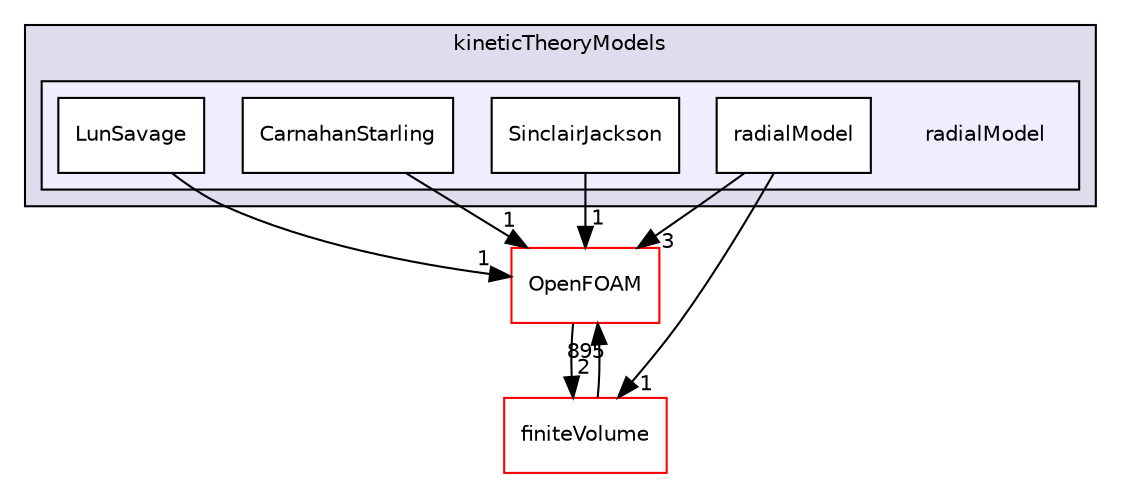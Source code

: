 digraph "src/phaseSystemModels/reactingEulerFoam/reactingTwoPhaseEulerFoam/twoPhaseCompressibleTurbulenceModels/kineticTheoryModels/radialModel" {
  bgcolor=transparent;
  compound=true
  node [ fontsize="10", fontname="Helvetica"];
  edge [ labelfontsize="10", labelfontname="Helvetica"];
  subgraph clusterdir_b59ca26c062c0c174b35a1414a45772a {
    graph [ bgcolor="#ddddee", pencolor="black", label="kineticTheoryModels" fontname="Helvetica", fontsize="10", URL="dir_b59ca26c062c0c174b35a1414a45772a.html"]
  subgraph clusterdir_1f29486de58aea5e758e9cf61bb2656f {
    graph [ bgcolor="#eeeeff", pencolor="black", label="" URL="dir_1f29486de58aea5e758e9cf61bb2656f.html"];
    dir_1f29486de58aea5e758e9cf61bb2656f [shape=plaintext label="radialModel"];
    dir_7ff716f043c2717b8ac34f161f94d4be [shape=box label="CarnahanStarling" color="black" fillcolor="white" style="filled" URL="dir_7ff716f043c2717b8ac34f161f94d4be.html"];
    dir_49ae00d4b68a4197b4ed079e9416abb6 [shape=box label="LunSavage" color="black" fillcolor="white" style="filled" URL="dir_49ae00d4b68a4197b4ed079e9416abb6.html"];
    dir_68556c1f148cac0a3c4e9de366bd21ee [shape=box label="radialModel" color="black" fillcolor="white" style="filled" URL="dir_68556c1f148cac0a3c4e9de366bd21ee.html"];
    dir_7bedefbb8d68c46c23352da3368a933b [shape=box label="SinclairJackson" color="black" fillcolor="white" style="filled" URL="dir_7bedefbb8d68c46c23352da3368a933b.html"];
  }
  }
  dir_9bd15774b555cf7259a6fa18f99fe99b [shape=box label="finiteVolume" color="red" URL="dir_9bd15774b555cf7259a6fa18f99fe99b.html"];
  dir_c5473ff19b20e6ec4dfe5c310b3778a8 [shape=box label="OpenFOAM" color="red" URL="dir_c5473ff19b20e6ec4dfe5c310b3778a8.html"];
  dir_9bd15774b555cf7259a6fa18f99fe99b->dir_c5473ff19b20e6ec4dfe5c310b3778a8 [headlabel="895", labeldistance=1.5 headhref="dir_000814_002151.html"];
  dir_7bedefbb8d68c46c23352da3368a933b->dir_c5473ff19b20e6ec4dfe5c310b3778a8 [headlabel="1", labeldistance=1.5 headhref="dir_003351_002151.html"];
  dir_68556c1f148cac0a3c4e9de366bd21ee->dir_9bd15774b555cf7259a6fa18f99fe99b [headlabel="1", labeldistance=1.5 headhref="dir_003349_000814.html"];
  dir_68556c1f148cac0a3c4e9de366bd21ee->dir_c5473ff19b20e6ec4dfe5c310b3778a8 [headlabel="3", labeldistance=1.5 headhref="dir_003349_002151.html"];
  dir_c5473ff19b20e6ec4dfe5c310b3778a8->dir_9bd15774b555cf7259a6fa18f99fe99b [headlabel="2", labeldistance=1.5 headhref="dir_002151_000814.html"];
  dir_7ff716f043c2717b8ac34f161f94d4be->dir_c5473ff19b20e6ec4dfe5c310b3778a8 [headlabel="1", labeldistance=1.5 headhref="dir_003344_002151.html"];
  dir_49ae00d4b68a4197b4ed079e9416abb6->dir_c5473ff19b20e6ec4dfe5c310b3778a8 [headlabel="1", labeldistance=1.5 headhref="dir_003347_002151.html"];
}
